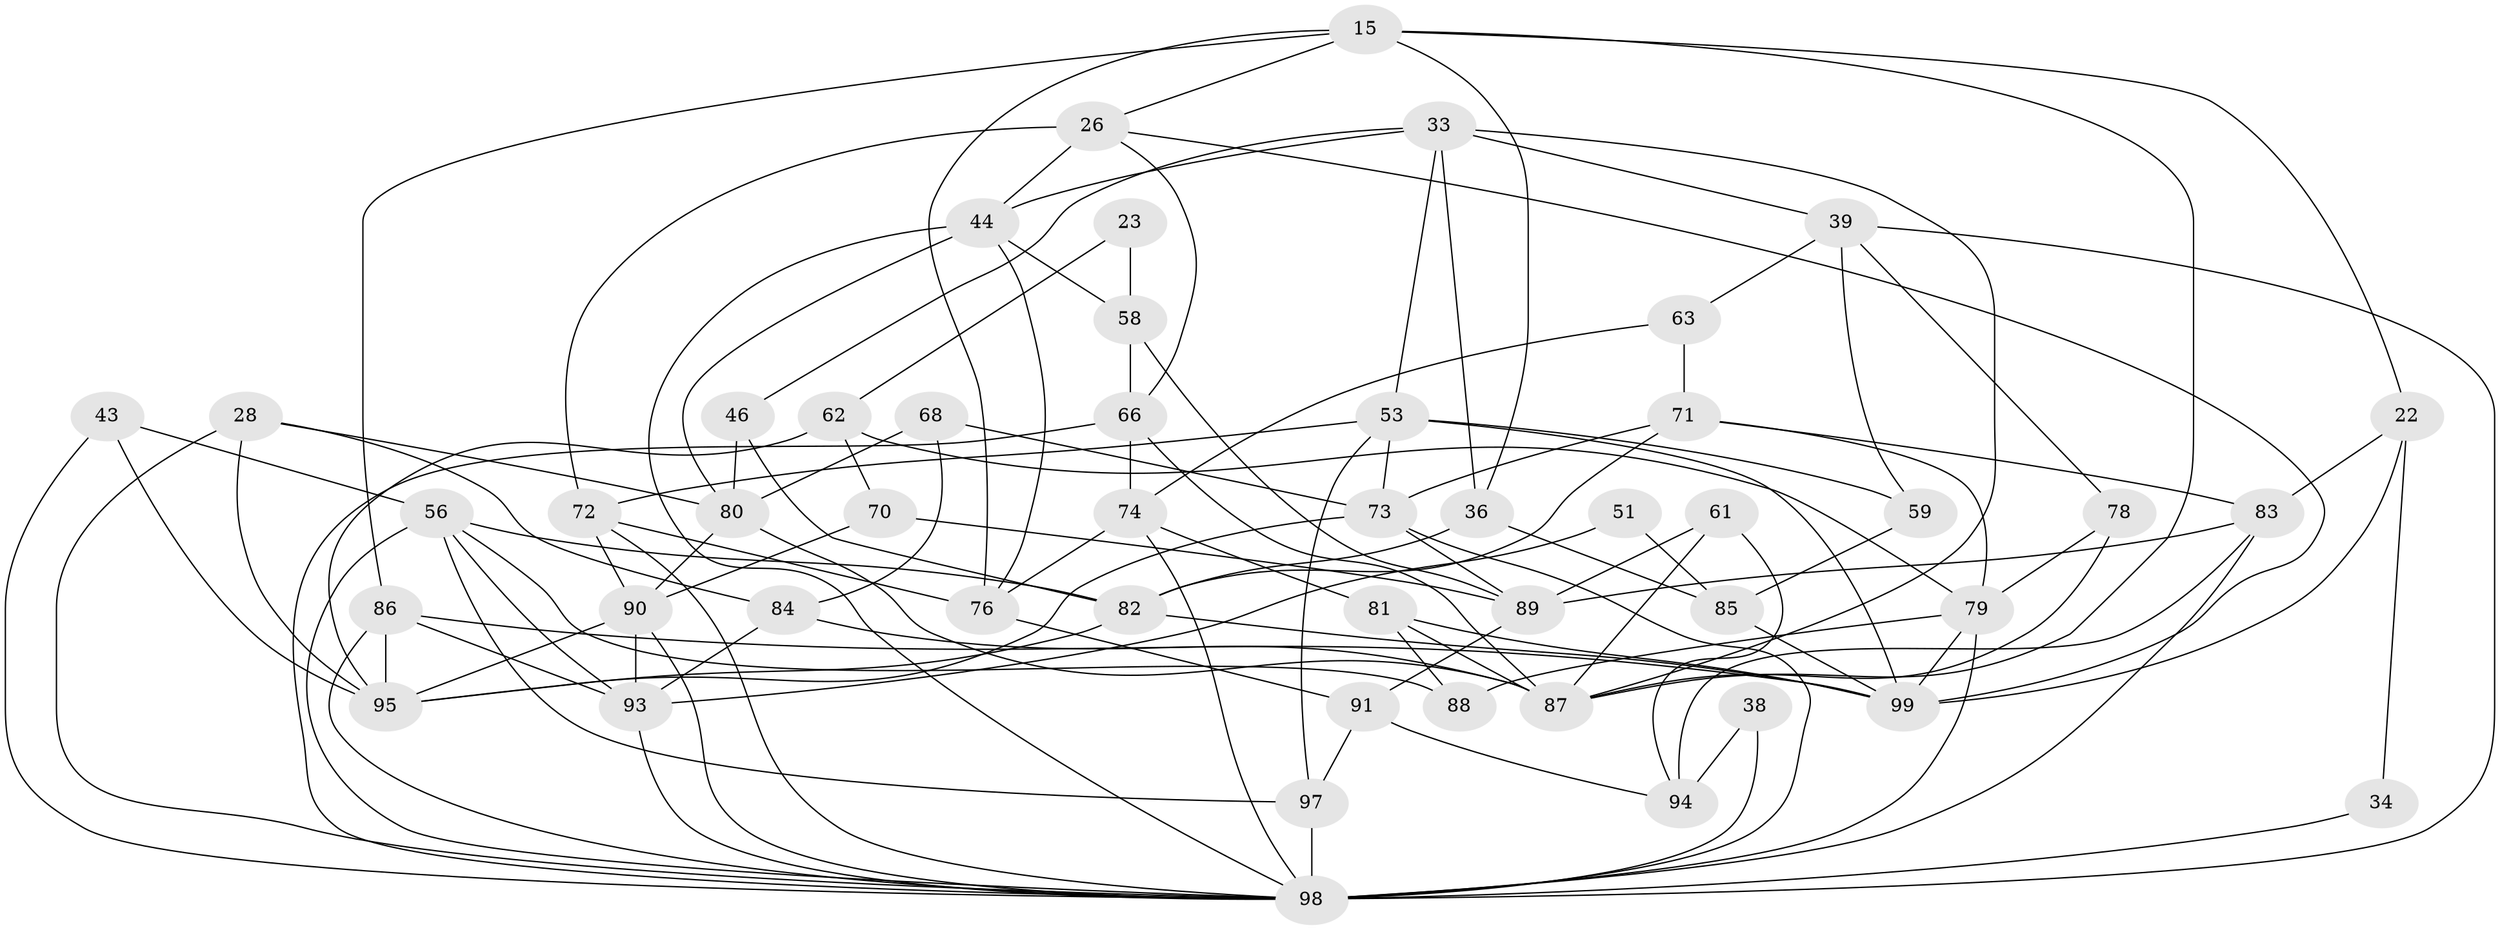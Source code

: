 // original degree distribution, {4: 0.26262626262626265, 3: 0.2828282828282828, 5: 0.16161616161616163, 2: 0.13131313131313133, 6: 0.13131313131313133, 7: 0.010101010101010102, 8: 0.010101010101010102, 9: 0.010101010101010102}
// Generated by graph-tools (version 1.1) at 2025/54/03/04/25 21:54:14]
// undirected, 49 vertices, 118 edges
graph export_dot {
graph [start="1"]
  node [color=gray90,style=filled];
  15 [super="+14"];
  22;
  23;
  26;
  28;
  33 [super="+12"];
  34;
  36;
  38;
  39;
  43 [super="+40"];
  44 [super="+6"];
  46 [super="+42"];
  51;
  53 [super="+13"];
  56 [super="+52"];
  58;
  59;
  61;
  62;
  63;
  66;
  68;
  70;
  71;
  72 [super="+10"];
  73 [super="+8+67+60"];
  74 [super="+5"];
  76;
  78 [super="+75"];
  79 [super="+55"];
  80 [super="+30+65"];
  81 [super="+64"];
  82 [super="+19+47"];
  83 [super="+3+17+35"];
  84;
  85 [super="+32"];
  86 [super="+31"];
  87 [super="+49"];
  88;
  89 [super="+45"];
  90 [super="+37+77"];
  91;
  93 [super="+57"];
  94 [super="+1"];
  95 [super="+48"];
  97 [super="+54"];
  98 [super="+16+96+69+50"];
  99 [super="+92"];
  15 -- 26;
  15 -- 36;
  15 -- 22;
  15 -- 86;
  15 -- 87;
  15 -- 76;
  22 -- 99;
  22 -- 34;
  22 -- 83;
  23 -- 62;
  23 -- 58;
  26 -- 99;
  26 -- 44 [weight=2];
  26 -- 66;
  26 -- 72;
  28 -- 84;
  28 -- 95 [weight=2];
  28 -- 80 [weight=2];
  28 -- 98;
  33 -- 87;
  33 -- 44;
  33 -- 36;
  33 -- 39;
  33 -- 46;
  33 -- 53;
  34 -- 98;
  36 -- 85 [weight=2];
  36 -- 82;
  38 -- 94;
  38 -- 98;
  39 -- 59;
  39 -- 63;
  39 -- 78;
  39 -- 98;
  43 -- 95;
  43 -- 56;
  43 -- 98;
  44 -- 98;
  44 -- 76;
  44 -- 58;
  44 -- 80;
  46 -- 82;
  46 -- 80 [weight=2];
  51 -- 85;
  51 -- 93;
  53 -- 99 [weight=2];
  53 -- 72;
  53 -- 97 [weight=2];
  53 -- 73;
  53 -- 59;
  56 -- 82 [weight=2];
  56 -- 88;
  56 -- 93;
  56 -- 98;
  56 -- 97 [weight=2];
  58 -- 89;
  58 -- 66;
  59 -- 85;
  61 -- 87;
  61 -- 94;
  61 -- 89;
  62 -- 70;
  62 -- 95;
  62 -- 79;
  63 -- 71;
  63 -- 74;
  66 -- 87;
  66 -- 74 [weight=2];
  66 -- 98;
  68 -- 84;
  68 -- 73;
  68 -- 80;
  70 -- 89;
  70 -- 90;
  71 -- 73;
  71 -- 79;
  71 -- 83;
  71 -- 82;
  72 -- 76;
  72 -- 90;
  72 -- 98;
  73 -- 89 [weight=2];
  73 -- 95 [weight=2];
  73 -- 98 [weight=2];
  74 -- 76;
  74 -- 81;
  74 -- 98;
  76 -- 91;
  78 -- 79;
  78 -- 87;
  79 -- 99 [weight=2];
  79 -- 98 [weight=3];
  79 -- 88;
  80 -- 87;
  80 -- 90 [weight=2];
  81 -- 99 [weight=2];
  81 -- 87 [weight=2];
  81 -- 88;
  82 -- 99;
  82 -- 95;
  83 -- 94 [weight=2];
  83 -- 89;
  83 -- 98 [weight=2];
  84 -- 93;
  84 -- 87;
  85 -- 99 [weight=2];
  86 -- 99 [weight=2];
  86 -- 98 [weight=2];
  86 -- 93;
  86 -- 95 [weight=3];
  89 -- 91;
  90 -- 93 [weight=3];
  90 -- 95;
  90 -- 98;
  91 -- 94;
  91 -- 97;
  93 -- 98;
  97 -- 98 [weight=2];
}
